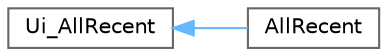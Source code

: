 digraph "类继承关系图"
{
 // LATEX_PDF_SIZE
  bgcolor="transparent";
  edge [fontname=Helvetica,fontsize=10,labelfontname=Helvetica,labelfontsize=10];
  node [fontname=Helvetica,fontsize=10,shape=box,height=0.2,width=0.4];
  rankdir="LR";
  Node0 [id="Node000000",label="Ui_AllRecent",height=0.2,width=0.4,color="grey40", fillcolor="white", style="filled",URL="$class_ui___all_recent.html",tooltip=" "];
  Node0 -> Node1 [id="edge470_Node000000_Node000001",dir="back",color="steelblue1",style="solid",tooltip=" "];
  Node1 [id="Node000001",label="AllRecent",height=0.2,width=0.4,color="grey40", fillcolor="white", style="filled",URL="$class_ui_1_1_all_recent.html",tooltip=" "];
}
